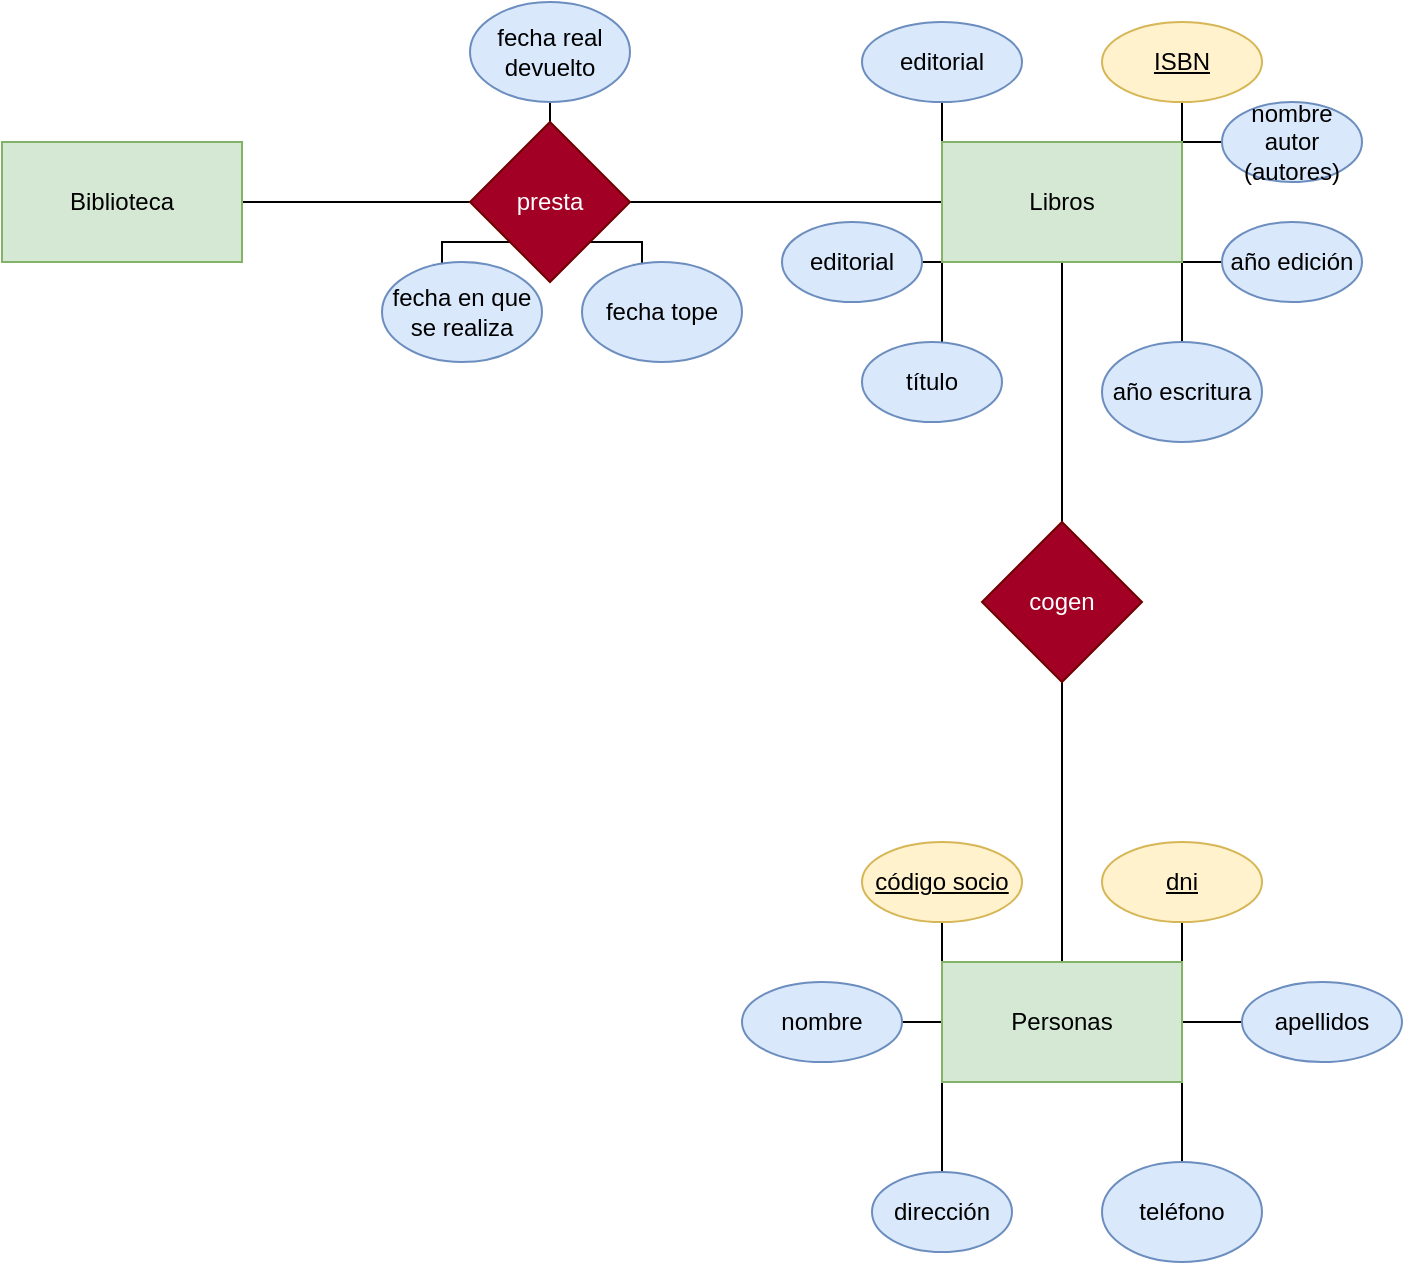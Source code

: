 <mxfile version="22.0.2" type="github">
  <diagram name="Página-1" id="1uxYHlNO3vs0E6pxPR1P">
    <mxGraphModel dx="1434" dy="795" grid="1" gridSize="10" guides="1" tooltips="1" connect="1" arrows="1" fold="1" page="1" pageScale="1" pageWidth="827" pageHeight="1169" math="0" shadow="0">
      <root>
        <mxCell id="0" />
        <mxCell id="1" parent="0" />
        <mxCell id="qxSfw1GEUmiAaHcLJ-l_-4" style="edgeStyle=orthogonalEdgeStyle;rounded=0;orthogonalLoop=1;jettySize=auto;html=1;exitX=1;exitY=0.5;exitDx=0;exitDy=0;endArrow=none;endFill=0;" edge="1" parent="1" source="qxSfw1GEUmiAaHcLJ-l_-1" target="qxSfw1GEUmiAaHcLJ-l_-5">
          <mxGeometry relative="1" as="geometry">
            <mxPoint x="354" y="190" as="targetPoint" />
          </mxGeometry>
        </mxCell>
        <mxCell id="qxSfw1GEUmiAaHcLJ-l_-1" value="Biblioteca" style="rounded=0;whiteSpace=wrap;html=1;fillColor=#d5e8d4;strokeColor=#82b366;" vertex="1" parent="1">
          <mxGeometry x="100" y="160" width="120" height="60" as="geometry" />
        </mxCell>
        <mxCell id="qxSfw1GEUmiAaHcLJ-l_-6" style="edgeStyle=orthogonalEdgeStyle;rounded=0;orthogonalLoop=1;jettySize=auto;html=1;exitX=1;exitY=0.5;exitDx=0;exitDy=0;endArrow=none;endFill=0;" edge="1" parent="1" source="qxSfw1GEUmiAaHcLJ-l_-5">
          <mxGeometry relative="1" as="geometry">
            <mxPoint x="574" y="190" as="targetPoint" />
          </mxGeometry>
        </mxCell>
        <mxCell id="qxSfw1GEUmiAaHcLJ-l_-53" style="edgeStyle=orthogonalEdgeStyle;rounded=0;orthogonalLoop=1;jettySize=auto;html=1;exitX=0;exitY=1;exitDx=0;exitDy=0;" edge="1" parent="1" source="qxSfw1GEUmiAaHcLJ-l_-5">
          <mxGeometry relative="1" as="geometry">
            <mxPoint x="320" y="230" as="targetPoint" />
          </mxGeometry>
        </mxCell>
        <mxCell id="qxSfw1GEUmiAaHcLJ-l_-56" style="edgeStyle=orthogonalEdgeStyle;rounded=0;orthogonalLoop=1;jettySize=auto;html=1;exitX=1;exitY=1;exitDx=0;exitDy=0;" edge="1" parent="1" source="qxSfw1GEUmiAaHcLJ-l_-5">
          <mxGeometry relative="1" as="geometry">
            <mxPoint x="420" y="230" as="targetPoint" />
          </mxGeometry>
        </mxCell>
        <mxCell id="qxSfw1GEUmiAaHcLJ-l_-59" style="edgeStyle=orthogonalEdgeStyle;rounded=0;orthogonalLoop=1;jettySize=auto;html=1;exitX=0.5;exitY=0;exitDx=0;exitDy=0;" edge="1" parent="1" source="qxSfw1GEUmiAaHcLJ-l_-5">
          <mxGeometry relative="1" as="geometry">
            <mxPoint x="374" y="120" as="targetPoint" />
          </mxGeometry>
        </mxCell>
        <mxCell id="qxSfw1GEUmiAaHcLJ-l_-5" value="presta" style="rhombus;whiteSpace=wrap;html=1;fillColor=#a20025;fontColor=#ffffff;strokeColor=#6F0000;" vertex="1" parent="1">
          <mxGeometry x="334" y="150" width="80" height="80" as="geometry" />
        </mxCell>
        <mxCell id="qxSfw1GEUmiAaHcLJ-l_-15" style="edgeStyle=orthogonalEdgeStyle;rounded=0;orthogonalLoop=1;jettySize=auto;html=1;exitX=0;exitY=1;exitDx=0;exitDy=0;" edge="1" parent="1" source="qxSfw1GEUmiAaHcLJ-l_-7">
          <mxGeometry relative="1" as="geometry">
            <mxPoint x="570" y="280" as="targetPoint" />
          </mxGeometry>
        </mxCell>
        <mxCell id="qxSfw1GEUmiAaHcLJ-l_-17" style="edgeStyle=orthogonalEdgeStyle;rounded=0;orthogonalLoop=1;jettySize=auto;html=1;exitX=1;exitY=1;exitDx=0;exitDy=0;" edge="1" parent="1" source="qxSfw1GEUmiAaHcLJ-l_-7">
          <mxGeometry relative="1" as="geometry">
            <mxPoint x="690" y="270" as="targetPoint" />
          </mxGeometry>
        </mxCell>
        <mxCell id="qxSfw1GEUmiAaHcLJ-l_-18" style="edgeStyle=orthogonalEdgeStyle;rounded=0;orthogonalLoop=1;jettySize=auto;html=1;exitX=1;exitY=0;exitDx=0;exitDy=0;entryX=0;entryY=0.5;entryDx=0;entryDy=0;endArrow=none;endFill=0;" edge="1" parent="1" source="qxSfw1GEUmiAaHcLJ-l_-7" target="qxSfw1GEUmiAaHcLJ-l_-14">
          <mxGeometry relative="1" as="geometry" />
        </mxCell>
        <mxCell id="qxSfw1GEUmiAaHcLJ-l_-21" style="edgeStyle=orthogonalEdgeStyle;rounded=0;orthogonalLoop=1;jettySize=auto;html=1;exitX=1;exitY=1;exitDx=0;exitDy=0;" edge="1" parent="1" source="qxSfw1GEUmiAaHcLJ-l_-7">
          <mxGeometry relative="1" as="geometry">
            <mxPoint x="720" y="220" as="targetPoint" />
          </mxGeometry>
        </mxCell>
        <mxCell id="qxSfw1GEUmiAaHcLJ-l_-23" style="edgeStyle=orthogonalEdgeStyle;rounded=0;orthogonalLoop=1;jettySize=auto;html=1;exitX=0;exitY=0;exitDx=0;exitDy=0;" edge="1" parent="1" source="qxSfw1GEUmiAaHcLJ-l_-7">
          <mxGeometry relative="1" as="geometry">
            <mxPoint x="570" y="130" as="targetPoint" />
          </mxGeometry>
        </mxCell>
        <mxCell id="qxSfw1GEUmiAaHcLJ-l_-24" style="edgeStyle=orthogonalEdgeStyle;rounded=0;orthogonalLoop=1;jettySize=auto;html=1;exitX=1;exitY=0;exitDx=0;exitDy=0;" edge="1" parent="1" source="qxSfw1GEUmiAaHcLJ-l_-7">
          <mxGeometry relative="1" as="geometry">
            <mxPoint x="690" y="120" as="targetPoint" />
          </mxGeometry>
        </mxCell>
        <mxCell id="qxSfw1GEUmiAaHcLJ-l_-25" style="edgeStyle=orthogonalEdgeStyle;rounded=0;orthogonalLoop=1;jettySize=auto;html=1;exitX=0;exitY=1;exitDx=0;exitDy=0;" edge="1" parent="1" source="qxSfw1GEUmiAaHcLJ-l_-7">
          <mxGeometry relative="1" as="geometry">
            <mxPoint x="540" y="220" as="targetPoint" />
          </mxGeometry>
        </mxCell>
        <mxCell id="qxSfw1GEUmiAaHcLJ-l_-27" style="edgeStyle=orthogonalEdgeStyle;rounded=0;orthogonalLoop=1;jettySize=auto;html=1;exitX=0.5;exitY=1;exitDx=0;exitDy=0;endArrow=none;endFill=0;" edge="1" parent="1" source="qxSfw1GEUmiAaHcLJ-l_-7" target="qxSfw1GEUmiAaHcLJ-l_-28">
          <mxGeometry relative="1" as="geometry">
            <mxPoint x="630" y="420" as="targetPoint" />
          </mxGeometry>
        </mxCell>
        <mxCell id="qxSfw1GEUmiAaHcLJ-l_-7" value="Libros" style="rounded=0;whiteSpace=wrap;html=1;fillColor=#d5e8d4;strokeColor=#82b366;" vertex="1" parent="1">
          <mxGeometry x="570" y="160" width="120" height="60" as="geometry" />
        </mxCell>
        <mxCell id="qxSfw1GEUmiAaHcLJ-l_-8" value="editorial" style="ellipse;whiteSpace=wrap;html=1;fillColor=#dae8fc;strokeColor=#6c8ebf;" vertex="1" parent="1">
          <mxGeometry x="530" y="100" width="80" height="40" as="geometry" />
        </mxCell>
        <mxCell id="qxSfw1GEUmiAaHcLJ-l_-9" value="año escritura" style="ellipse;whiteSpace=wrap;html=1;fillColor=#dae8fc;strokeColor=#6c8ebf;" vertex="1" parent="1">
          <mxGeometry x="650" y="260" width="80" height="50" as="geometry" />
        </mxCell>
        <mxCell id="qxSfw1GEUmiAaHcLJ-l_-10" value="título" style="ellipse;whiteSpace=wrap;html=1;fillColor=#dae8fc;strokeColor=#6c8ebf;" vertex="1" parent="1">
          <mxGeometry x="530" y="260" width="70" height="40" as="geometry" />
        </mxCell>
        <mxCell id="qxSfw1GEUmiAaHcLJ-l_-12" value="año edición" style="ellipse;whiteSpace=wrap;html=1;fillColor=#dae8fc;strokeColor=#6c8ebf;" vertex="1" parent="1">
          <mxGeometry x="710" y="200" width="70" height="40" as="geometry" />
        </mxCell>
        <mxCell id="qxSfw1GEUmiAaHcLJ-l_-13" value="&lt;u&gt;ISBN&lt;/u&gt;" style="ellipse;whiteSpace=wrap;html=1;fillColor=#fff2cc;strokeColor=#d6b656;" vertex="1" parent="1">
          <mxGeometry x="650" y="100" width="80" height="40" as="geometry" />
        </mxCell>
        <mxCell id="qxSfw1GEUmiAaHcLJ-l_-14" value="nombre autor (autores)" style="ellipse;whiteSpace=wrap;html=1;fillColor=#dae8fc;strokeColor=#6c8ebf;" vertex="1" parent="1">
          <mxGeometry x="710" y="140" width="70" height="40" as="geometry" />
        </mxCell>
        <mxCell id="qxSfw1GEUmiAaHcLJ-l_-26" value="editorial" style="ellipse;whiteSpace=wrap;html=1;fillColor=#dae8fc;strokeColor=#6c8ebf;" vertex="1" parent="1">
          <mxGeometry x="490" y="200" width="70" height="40" as="geometry" />
        </mxCell>
        <mxCell id="qxSfw1GEUmiAaHcLJ-l_-32" style="edgeStyle=orthogonalEdgeStyle;rounded=0;orthogonalLoop=1;jettySize=auto;html=1;exitX=0.5;exitY=1;exitDx=0;exitDy=0;entryX=0.5;entryY=0;entryDx=0;entryDy=0;endArrow=none;endFill=0;" edge="1" parent="1" source="qxSfw1GEUmiAaHcLJ-l_-28">
          <mxGeometry relative="1" as="geometry">
            <mxPoint x="630" y="570" as="targetPoint" />
          </mxGeometry>
        </mxCell>
        <mxCell id="qxSfw1GEUmiAaHcLJ-l_-28" value="cogen" style="rhombus;whiteSpace=wrap;html=1;fillColor=#a20025;fontColor=#ffffff;strokeColor=#6F0000;" vertex="1" parent="1">
          <mxGeometry x="590" y="350" width="80" height="80" as="geometry" />
        </mxCell>
        <mxCell id="qxSfw1GEUmiAaHcLJ-l_-33" style="edgeStyle=orthogonalEdgeStyle;rounded=0;orthogonalLoop=1;jettySize=auto;html=1;exitX=0;exitY=1;exitDx=0;exitDy=0;" edge="1" source="qxSfw1GEUmiAaHcLJ-l_-41" parent="1">
          <mxGeometry relative="1" as="geometry">
            <mxPoint x="570" y="690" as="targetPoint" />
          </mxGeometry>
        </mxCell>
        <mxCell id="qxSfw1GEUmiAaHcLJ-l_-34" style="edgeStyle=orthogonalEdgeStyle;rounded=0;orthogonalLoop=1;jettySize=auto;html=1;exitX=1;exitY=1;exitDx=0;exitDy=0;" edge="1" source="qxSfw1GEUmiAaHcLJ-l_-41" parent="1">
          <mxGeometry relative="1" as="geometry">
            <mxPoint x="690" y="680" as="targetPoint" />
          </mxGeometry>
        </mxCell>
        <mxCell id="qxSfw1GEUmiAaHcLJ-l_-37" style="edgeStyle=orthogonalEdgeStyle;rounded=0;orthogonalLoop=1;jettySize=auto;html=1;exitX=0;exitY=0;exitDx=0;exitDy=0;" edge="1" source="qxSfw1GEUmiAaHcLJ-l_-41" parent="1">
          <mxGeometry relative="1" as="geometry">
            <mxPoint x="570" y="540" as="targetPoint" />
          </mxGeometry>
        </mxCell>
        <mxCell id="qxSfw1GEUmiAaHcLJ-l_-38" style="edgeStyle=orthogonalEdgeStyle;rounded=0;orthogonalLoop=1;jettySize=auto;html=1;exitX=1;exitY=0;exitDx=0;exitDy=0;" edge="1" source="qxSfw1GEUmiAaHcLJ-l_-41" parent="1">
          <mxGeometry relative="1" as="geometry">
            <mxPoint x="690" y="530" as="targetPoint" />
          </mxGeometry>
        </mxCell>
        <mxCell id="qxSfw1GEUmiAaHcLJ-l_-49" style="edgeStyle=orthogonalEdgeStyle;rounded=0;orthogonalLoop=1;jettySize=auto;html=1;exitX=0;exitY=0.5;exitDx=0;exitDy=0;" edge="1" parent="1" source="qxSfw1GEUmiAaHcLJ-l_-41">
          <mxGeometry relative="1" as="geometry">
            <mxPoint x="530" y="600" as="targetPoint" />
          </mxGeometry>
        </mxCell>
        <mxCell id="qxSfw1GEUmiAaHcLJ-l_-50" style="edgeStyle=orthogonalEdgeStyle;rounded=0;orthogonalLoop=1;jettySize=auto;html=1;exitX=1;exitY=0.5;exitDx=0;exitDy=0;" edge="1" parent="1" source="qxSfw1GEUmiAaHcLJ-l_-41">
          <mxGeometry relative="1" as="geometry">
            <mxPoint x="730" y="600" as="targetPoint" />
          </mxGeometry>
        </mxCell>
        <mxCell id="qxSfw1GEUmiAaHcLJ-l_-41" value="Personas" style="rounded=0;whiteSpace=wrap;html=1;fillColor=#d5e8d4;strokeColor=#82b366;" vertex="1" parent="1">
          <mxGeometry x="570" y="570" width="120" height="60" as="geometry" />
        </mxCell>
        <mxCell id="qxSfw1GEUmiAaHcLJ-l_-42" value="&lt;u&gt;código socio&lt;/u&gt;" style="ellipse;whiteSpace=wrap;html=1;fillColor=#fff2cc;strokeColor=#d6b656;" vertex="1" parent="1">
          <mxGeometry x="530" y="510" width="80" height="40" as="geometry" />
        </mxCell>
        <mxCell id="qxSfw1GEUmiAaHcLJ-l_-43" value="teléfono" style="ellipse;whiteSpace=wrap;html=1;fillColor=#dae8fc;strokeColor=#6c8ebf;" vertex="1" parent="1">
          <mxGeometry x="650" y="670" width="80" height="50" as="geometry" />
        </mxCell>
        <mxCell id="qxSfw1GEUmiAaHcLJ-l_-44" value="dirección" style="ellipse;whiteSpace=wrap;html=1;fillColor=#dae8fc;strokeColor=#6c8ebf;" vertex="1" parent="1">
          <mxGeometry x="535" y="675" width="70" height="40" as="geometry" />
        </mxCell>
        <mxCell id="qxSfw1GEUmiAaHcLJ-l_-46" value="&lt;u&gt;dni&lt;/u&gt;" style="ellipse;whiteSpace=wrap;html=1;fillColor=#fff2cc;strokeColor=#d6b656;" vertex="1" parent="1">
          <mxGeometry x="650" y="510" width="80" height="40" as="geometry" />
        </mxCell>
        <mxCell id="qxSfw1GEUmiAaHcLJ-l_-51" value="nombre" style="ellipse;whiteSpace=wrap;html=1;fillColor=#dae8fc;strokeColor=#6c8ebf;" vertex="1" parent="1">
          <mxGeometry x="470" y="580" width="80" height="40" as="geometry" />
        </mxCell>
        <mxCell id="qxSfw1GEUmiAaHcLJ-l_-52" value="apellidos" style="ellipse;whiteSpace=wrap;html=1;fillColor=#dae8fc;strokeColor=#6c8ebf;" vertex="1" parent="1">
          <mxGeometry x="720" y="580" width="80" height="40" as="geometry" />
        </mxCell>
        <mxCell id="qxSfw1GEUmiAaHcLJ-l_-57" value="fecha tope" style="ellipse;whiteSpace=wrap;html=1;fillColor=#dae8fc;strokeColor=#6c8ebf;" vertex="1" parent="1">
          <mxGeometry x="390" y="220" width="80" height="50" as="geometry" />
        </mxCell>
        <mxCell id="qxSfw1GEUmiAaHcLJ-l_-58" value="fecha en que se realiza" style="ellipse;whiteSpace=wrap;html=1;fillColor=#dae8fc;strokeColor=#6c8ebf;" vertex="1" parent="1">
          <mxGeometry x="290" y="220" width="80" height="50" as="geometry" />
        </mxCell>
        <mxCell id="qxSfw1GEUmiAaHcLJ-l_-60" value="fecha real devuelto" style="ellipse;whiteSpace=wrap;html=1;fillColor=#dae8fc;strokeColor=#6c8ebf;" vertex="1" parent="1">
          <mxGeometry x="334" y="90" width="80" height="50" as="geometry" />
        </mxCell>
      </root>
    </mxGraphModel>
  </diagram>
</mxfile>
